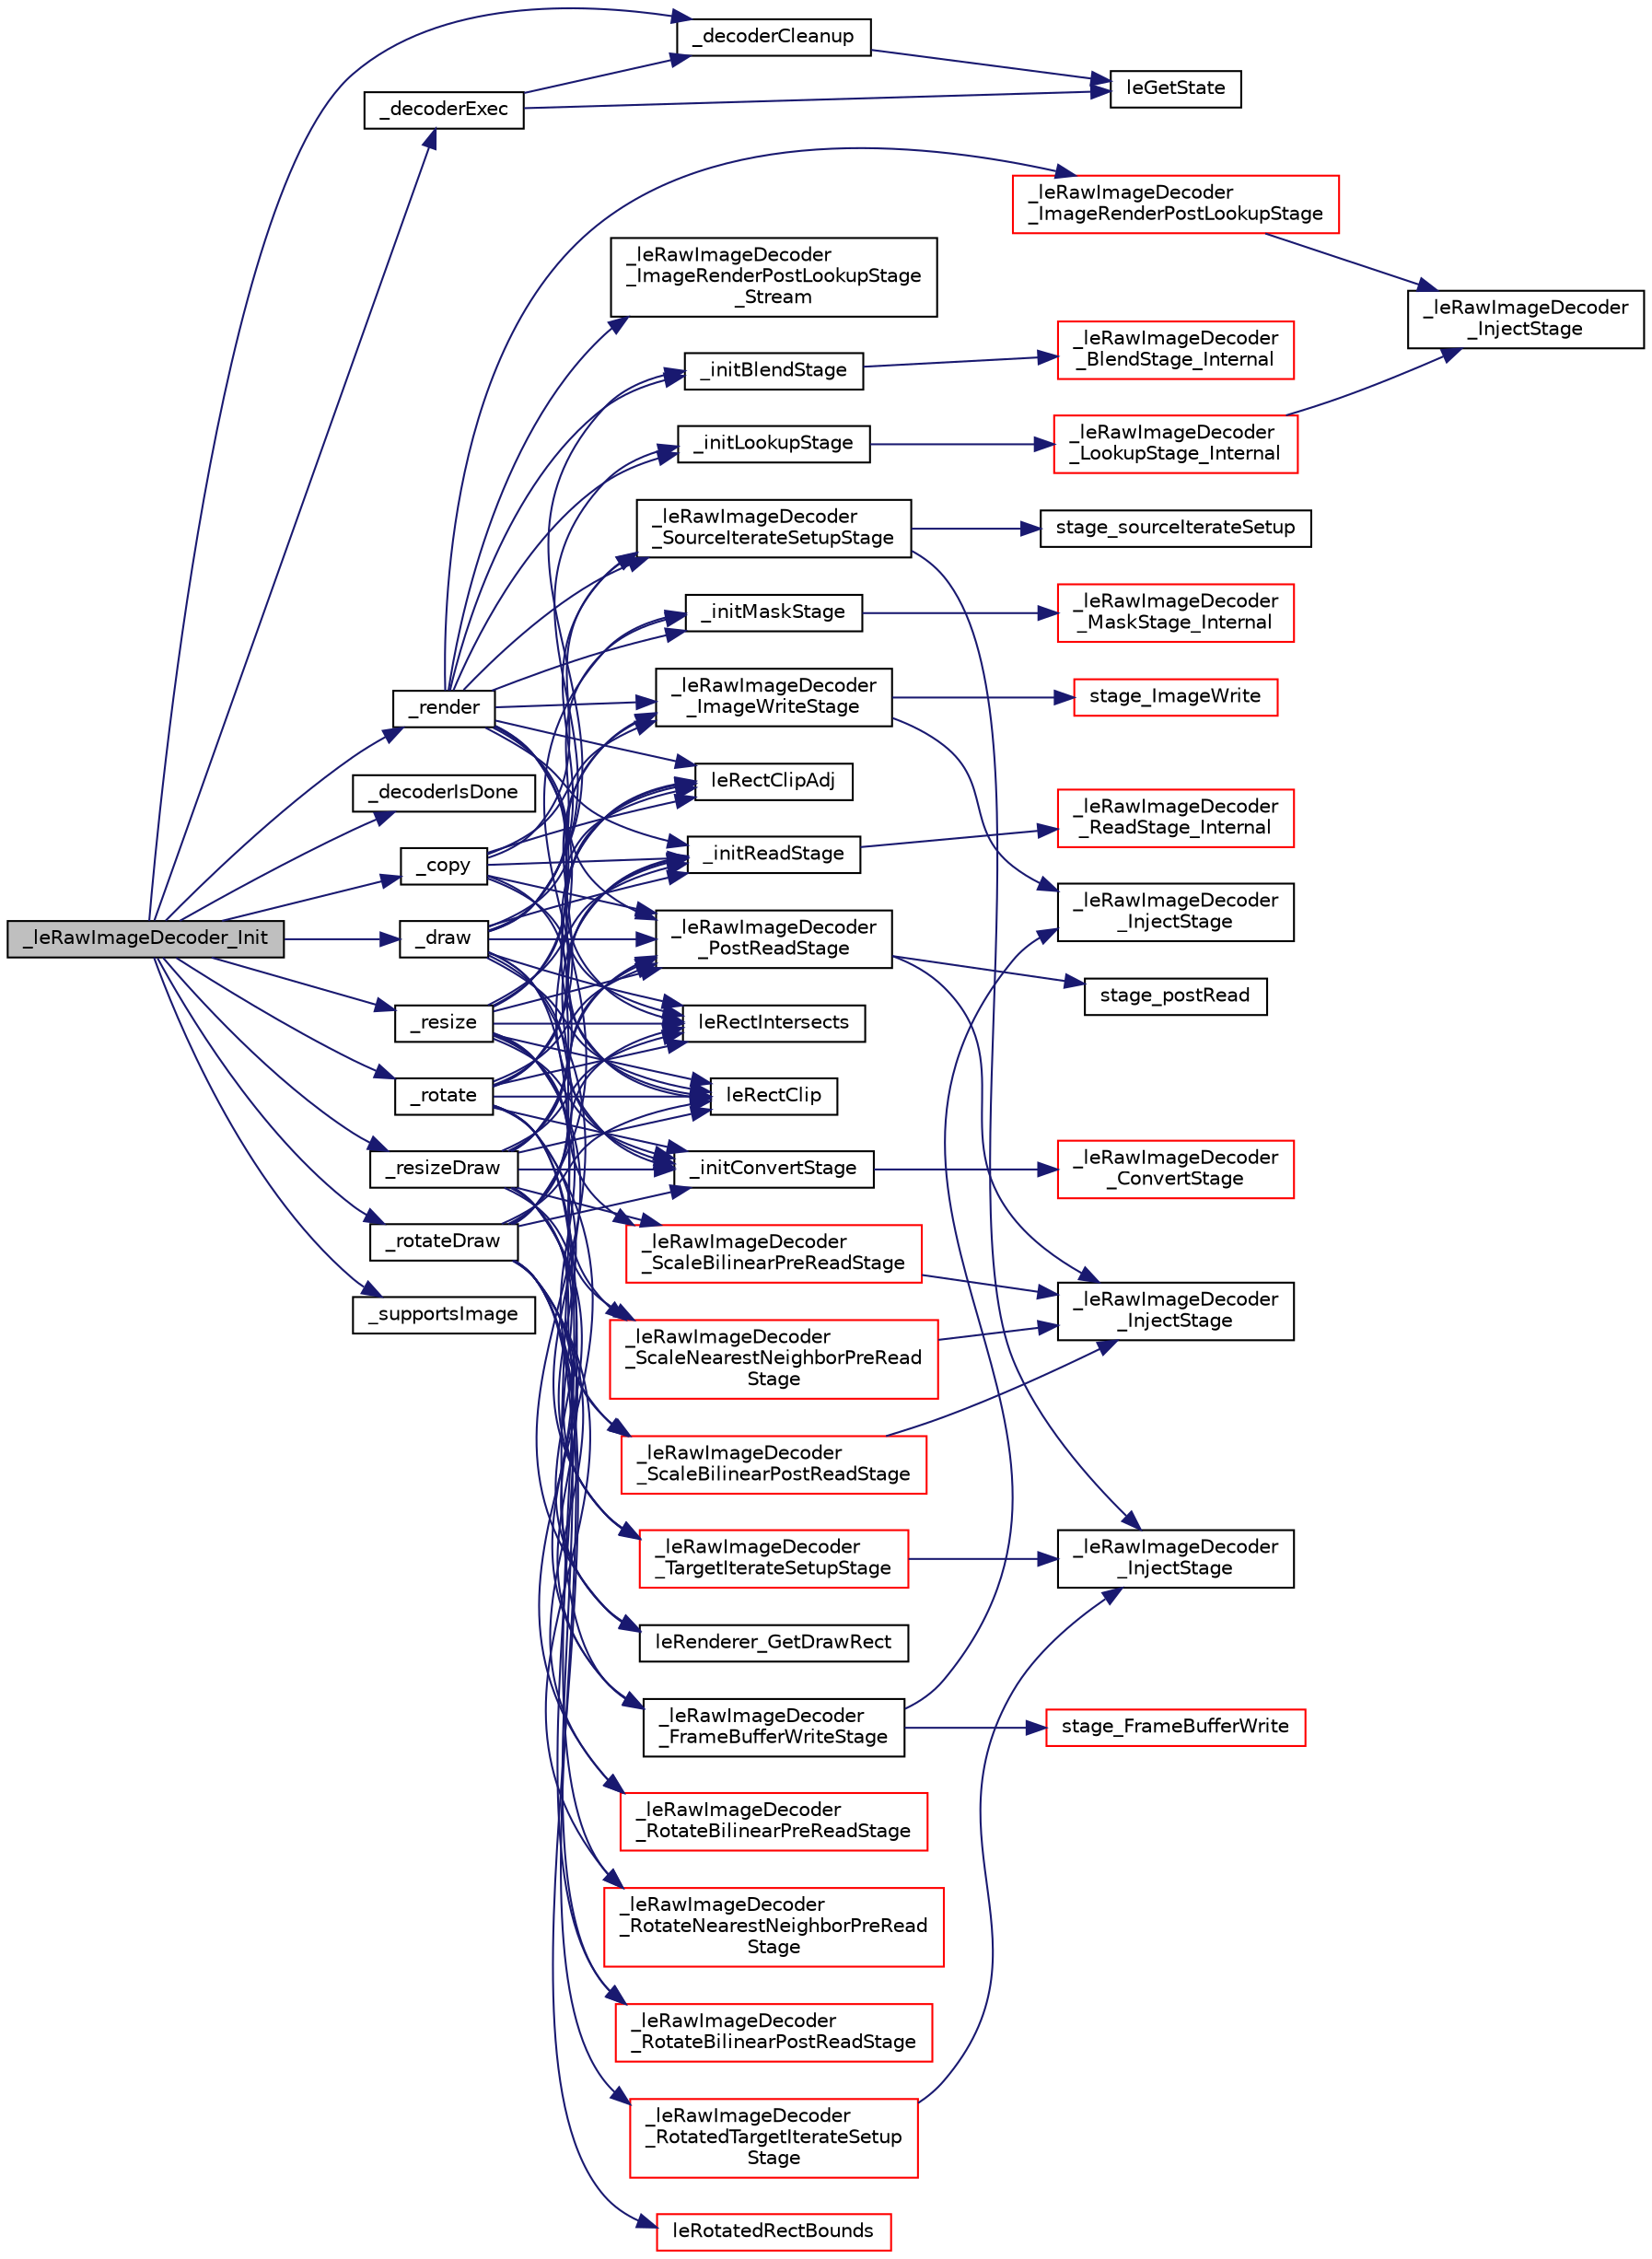 digraph "_leRawImageDecoder_Init"
{
 // LATEX_PDF_SIZE
  edge [fontname="Helvetica",fontsize="10",labelfontname="Helvetica",labelfontsize="10"];
  node [fontname="Helvetica",fontsize="10",shape=record];
  rankdir="LR";
  Node1 [label="_leRawImageDecoder_Init",height=0.2,width=0.4,color="black", fillcolor="grey75", style="filled", fontcolor="black",tooltip=" "];
  Node1 -> Node2 [color="midnightblue",fontsize="10",style="solid",fontname="Helvetica"];
  Node2 [label="_copy",height=0.2,width=0.4,color="black", fillcolor="white", style="filled",URL="$legato__imagedecoder__raw_8c.html#a3efc8acc56e4b69cecaf21356e001828",tooltip=" "];
  Node2 -> Node3 [color="midnightblue",fontsize="10",style="solid",fontname="Helvetica"];
  Node3 [label="_initReadStage",height=0.2,width=0.4,color="black", fillcolor="white", style="filled",URL="$legato__imagedecoder__raw_8c.html#a9824b1b7a536b18f5267b987211dd284",tooltip=" "];
  Node3 -> Node4 [color="midnightblue",fontsize="10",style="solid",fontname="Helvetica"];
  Node4 [label="_leRawImageDecoder\l_ReadStage_Internal",height=0.2,width=0.4,color="red", fillcolor="white", style="filled",URL="$legato__imagedecoder__raw_8c.html#afc2a3e7180571030555a50171db7ee49",tooltip=" "];
  Node2 -> Node19 [color="midnightblue",fontsize="10",style="solid",fontname="Helvetica"];
  Node19 [label="_leRawImageDecoder\l_ImageWriteStage",height=0.2,width=0.4,color="black", fillcolor="white", style="filled",URL="$legato__imagedecoder__raw_8c.html#a41a71fac438335bcbb442f21ee59bbc8",tooltip=" "];
  Node19 -> Node20 [color="midnightblue",fontsize="10",style="solid",fontname="Helvetica"];
  Node20 [label="_leRawImageDecoder\l_InjectStage",height=0.2,width=0.4,color="black", fillcolor="white", style="filled",URL="$legato__imagedecoder__raw__write_8c.html#afe19a22091ec64bedbf79fe6f9fdedb2",tooltip=" "];
  Node19 -> Node21 [color="midnightblue",fontsize="10",style="solid",fontname="Helvetica"];
  Node21 [label="stage_ImageWrite",height=0.2,width=0.4,color="red", fillcolor="white", style="filled",URL="$legato__imagedecoder__raw__write_8c.html#a687275bf8c1fa595a72e962fbf959eda",tooltip=" "];
  Node2 -> Node24 [color="midnightblue",fontsize="10",style="solid",fontname="Helvetica"];
  Node24 [label="_leRawImageDecoder\l_PostReadStage",height=0.2,width=0.4,color="black", fillcolor="white", style="filled",URL="$legato__imagedecoder__raw_8c.html#affa2da6eeda26e4ad49815f2e26ffda7",tooltip=" "];
  Node24 -> Node25 [color="midnightblue",fontsize="10",style="solid",fontname="Helvetica"];
  Node25 [label="_leRawImageDecoder\l_InjectStage",height=0.2,width=0.4,color="black", fillcolor="white", style="filled",URL="$legato__imagedecoder__raw__scale_8c.html#afe19a22091ec64bedbf79fe6f9fdedb2",tooltip=" "];
  Node24 -> Node26 [color="midnightblue",fontsize="10",style="solid",fontname="Helvetica"];
  Node26 [label="stage_postRead",height=0.2,width=0.4,color="black", fillcolor="white", style="filled",URL="$legato__imagedecoder__raw__scale_8c.html#af46f61192270e1e5d5b33cc41238ce56",tooltip=" "];
  Node2 -> Node27 [color="midnightblue",fontsize="10",style="solid",fontname="Helvetica"];
  Node27 [label="_leRawImageDecoder\l_SourceIterateSetupStage",height=0.2,width=0.4,color="black", fillcolor="white", style="filled",URL="$legato__imagedecoder__raw_8c.html#ae48771936903a1fe442232e37c446297",tooltip=" "];
  Node27 -> Node28 [color="midnightblue",fontsize="10",style="solid",fontname="Helvetica"];
  Node28 [label="_leRawImageDecoder\l_InjectStage",height=0.2,width=0.4,color="black", fillcolor="white", style="filled",URL="$legato__imagedecoder__raw__setup_8c.html#afe19a22091ec64bedbf79fe6f9fdedb2",tooltip=" "];
  Node27 -> Node29 [color="midnightblue",fontsize="10",style="solid",fontname="Helvetica"];
  Node29 [label="stage_sourceIterateSetup",height=0.2,width=0.4,color="black", fillcolor="white", style="filled",URL="$legato__imagedecoder__raw__setup_8c.html#a7c3a07d43e7f78f5700590638c4189a1",tooltip=" "];
  Node2 -> Node30 [color="midnightblue",fontsize="10",style="solid",fontname="Helvetica"];
  Node30 [label="leRectClip",height=0.2,width=0.4,color="black", fillcolor="white", style="filled",URL="$legato__rect_8c.html#ac19d2a378a0bed1eb149afa2c07256be",tooltip=" "];
  Node2 -> Node31 [color="midnightblue",fontsize="10",style="solid",fontname="Helvetica"];
  Node31 [label="leRectClipAdj",height=0.2,width=0.4,color="black", fillcolor="white", style="filled",URL="$legato__rect_8c.html#a2d558c00bd20e442c53a04cc9db2edf0",tooltip=" "];
  Node2 -> Node32 [color="midnightblue",fontsize="10",style="solid",fontname="Helvetica"];
  Node32 [label="leRectIntersects",height=0.2,width=0.4,color="black", fillcolor="white", style="filled",URL="$legato__rect_8c.html#a3ae2e8d6ed6a3a5af11b9273fb02195d",tooltip=" "];
  Node1 -> Node33 [color="midnightblue",fontsize="10",style="solid",fontname="Helvetica"];
  Node33 [label="_decoderCleanup",height=0.2,width=0.4,color="black", fillcolor="white", style="filled",URL="$legato__imagedecoder__raw_8c.html#a21a57a45be44ce5f9e37146c7dc45110",tooltip=" "];
  Node33 -> Node34 [color="midnightblue",fontsize="10",style="solid",fontname="Helvetica"];
  Node34 [label="leGetState",height=0.2,width=0.4,color="black", fillcolor="white", style="filled",URL="$legato__state_8c.html#a9db6b16767c48cea14f348e30a6390bc",tooltip=" "];
  Node1 -> Node35 [color="midnightblue",fontsize="10",style="solid",fontname="Helvetica"];
  Node35 [label="_decoderExec",height=0.2,width=0.4,color="black", fillcolor="white", style="filled",URL="$legato__imagedecoder__raw_8c.html#a6a37ee85be274808494b514cf9924372",tooltip=" "];
  Node35 -> Node33 [color="midnightblue",fontsize="10",style="solid",fontname="Helvetica"];
  Node35 -> Node34 [color="midnightblue",fontsize="10",style="solid",fontname="Helvetica"];
  Node1 -> Node36 [color="midnightblue",fontsize="10",style="solid",fontname="Helvetica"];
  Node36 [label="_decoderIsDone",height=0.2,width=0.4,color="black", fillcolor="white", style="filled",URL="$legato__imagedecoder__raw_8c.html#a4104c367a2234bb247012b10db1e0f7c",tooltip=" "];
  Node1 -> Node37 [color="midnightblue",fontsize="10",style="solid",fontname="Helvetica"];
  Node37 [label="_draw",height=0.2,width=0.4,color="black", fillcolor="white", style="filled",URL="$legato__imagedecoder__raw_8c.html#a38d60323e8942c33babe19e1b3b3a8e7",tooltip=" "];
  Node37 -> Node38 [color="midnightblue",fontsize="10",style="solid",fontname="Helvetica"];
  Node38 [label="_initBlendStage",height=0.2,width=0.4,color="black", fillcolor="white", style="filled",URL="$legato__imagedecoder__raw_8c.html#ae84e547d671bf4466be0f35934fa0ef1",tooltip=" "];
  Node38 -> Node39 [color="midnightblue",fontsize="10",style="solid",fontname="Helvetica"];
  Node39 [label="_leRawImageDecoder\l_BlendStage_Internal",height=0.2,width=0.4,color="red", fillcolor="white", style="filled",URL="$legato__imagedecoder__raw_8c.html#a3cc95cd6305fc9ffd898af05ddfc5b69",tooltip=" "];
  Node37 -> Node51 [color="midnightblue",fontsize="10",style="solid",fontname="Helvetica"];
  Node51 [label="_initConvertStage",height=0.2,width=0.4,color="black", fillcolor="white", style="filled",URL="$legato__imagedecoder__raw_8c.html#a3da3f2023c752b9098cb19aedfd68867",tooltip=" "];
  Node51 -> Node52 [color="midnightblue",fontsize="10",style="solid",fontname="Helvetica"];
  Node52 [label="_leRawImageDecoder\l_ConvertStage",height=0.2,width=0.4,color="red", fillcolor="white", style="filled",URL="$legato__imagedecoder__raw_8c.html#a9bfc7c82e7d09a53dddeb08920da87e3",tooltip=" "];
  Node37 -> Node56 [color="midnightblue",fontsize="10",style="solid",fontname="Helvetica"];
  Node56 [label="_initLookupStage",height=0.2,width=0.4,color="black", fillcolor="white", style="filled",URL="$legato__imagedecoder__raw_8c.html#a05f5f398ebeace8fa7ecfeafd47e759d",tooltip=" "];
  Node56 -> Node57 [color="midnightblue",fontsize="10",style="solid",fontname="Helvetica"];
  Node57 [label="_leRawImageDecoder\l_LookupStage_Internal",height=0.2,width=0.4,color="red", fillcolor="white", style="filled",URL="$legato__imagedecoder__raw_8c.html#a2b4ca555e58f1725177104f76763334d",tooltip=" "];
  Node57 -> Node58 [color="midnightblue",fontsize="10",style="solid",fontname="Helvetica"];
  Node58 [label="_leRawImageDecoder\l_InjectStage",height=0.2,width=0.4,color="black", fillcolor="white", style="filled",URL="$legato__imagedecoder__raw__palette__internal_8c.html#afe19a22091ec64bedbf79fe6f9fdedb2",tooltip=" "];
  Node37 -> Node60 [color="midnightblue",fontsize="10",style="solid",fontname="Helvetica"];
  Node60 [label="_initMaskStage",height=0.2,width=0.4,color="black", fillcolor="white", style="filled",URL="$legato__imagedecoder__raw_8c.html#af9d30663fde1d33ec519e356682cf7b2",tooltip=" "];
  Node60 -> Node61 [color="midnightblue",fontsize="10",style="solid",fontname="Helvetica"];
  Node61 [label="_leRawImageDecoder\l_MaskStage_Internal",height=0.2,width=0.4,color="red", fillcolor="white", style="filled",URL="$legato__imagedecoder__raw_8c.html#ab715560134c817909204507e30dd49d9",tooltip=" "];
  Node37 -> Node3 [color="midnightblue",fontsize="10",style="solid",fontname="Helvetica"];
  Node37 -> Node64 [color="midnightblue",fontsize="10",style="solid",fontname="Helvetica"];
  Node64 [label="_leRawImageDecoder\l_FrameBufferWriteStage",height=0.2,width=0.4,color="black", fillcolor="white", style="filled",URL="$legato__imagedecoder__raw_8c.html#aa304548661433ffbc1fa8654237a37f1",tooltip=" "];
  Node64 -> Node20 [color="midnightblue",fontsize="10",style="solid",fontname="Helvetica"];
  Node64 -> Node65 [color="midnightblue",fontsize="10",style="solid",fontname="Helvetica"];
  Node65 [label="stage_FrameBufferWrite",height=0.2,width=0.4,color="red", fillcolor="white", style="filled",URL="$legato__imagedecoder__raw__write_8c.html#a575d10c32b9210efee4a03729d8991a8",tooltip=" "];
  Node37 -> Node24 [color="midnightblue",fontsize="10",style="solid",fontname="Helvetica"];
  Node37 -> Node27 [color="midnightblue",fontsize="10",style="solid",fontname="Helvetica"];
  Node37 -> Node30 [color="midnightblue",fontsize="10",style="solid",fontname="Helvetica"];
  Node37 -> Node31 [color="midnightblue",fontsize="10",style="solid",fontname="Helvetica"];
  Node37 -> Node32 [color="midnightblue",fontsize="10",style="solid",fontname="Helvetica"];
  Node37 -> Node67 [color="midnightblue",fontsize="10",style="solid",fontname="Helvetica"];
  Node67 [label="leRenderer_GetDrawRect",height=0.2,width=0.4,color="black", fillcolor="white", style="filled",URL="$legato__renderer_8c.html#ab91ad7ca9e07300ad2a09a4c6d36f23b",tooltip=" "];
  Node1 -> Node68 [color="midnightblue",fontsize="10",style="solid",fontname="Helvetica"];
  Node68 [label="_render",height=0.2,width=0.4,color="black", fillcolor="white", style="filled",URL="$legato__imagedecoder__raw_8c.html#abfeeb490086c29b49fc5cf918fa21c2e",tooltip=" "];
  Node68 -> Node38 [color="midnightblue",fontsize="10",style="solid",fontname="Helvetica"];
  Node68 -> Node51 [color="midnightblue",fontsize="10",style="solid",fontname="Helvetica"];
  Node68 -> Node56 [color="midnightblue",fontsize="10",style="solid",fontname="Helvetica"];
  Node68 -> Node60 [color="midnightblue",fontsize="10",style="solid",fontname="Helvetica"];
  Node68 -> Node3 [color="midnightblue",fontsize="10",style="solid",fontname="Helvetica"];
  Node68 -> Node69 [color="midnightblue",fontsize="10",style="solid",fontname="Helvetica"];
  Node69 [label="_leRawImageDecoder\l_ImageRenderPostLookupStage",height=0.2,width=0.4,color="red", fillcolor="white", style="filled",URL="$legato__imagedecoder__raw_8c.html#ae16ead3f29790368f9a11d30ea0372ed",tooltip=" "];
  Node69 -> Node58 [color="midnightblue",fontsize="10",style="solid",fontname="Helvetica"];
  Node68 -> Node71 [color="midnightblue",fontsize="10",style="solid",fontname="Helvetica"];
  Node71 [label="_leRawImageDecoder\l_ImageRenderPostLookupStage\l_Stream",height=0.2,width=0.4,color="black", fillcolor="white", style="filled",URL="$legato__imagedecoder__raw_8c.html#aebde8297d7e37eaa2db108ad5b845cf6",tooltip=" "];
  Node68 -> Node19 [color="midnightblue",fontsize="10",style="solid",fontname="Helvetica"];
  Node68 -> Node24 [color="midnightblue",fontsize="10",style="solid",fontname="Helvetica"];
  Node68 -> Node27 [color="midnightblue",fontsize="10",style="solid",fontname="Helvetica"];
  Node68 -> Node30 [color="midnightblue",fontsize="10",style="solid",fontname="Helvetica"];
  Node68 -> Node31 [color="midnightblue",fontsize="10",style="solid",fontname="Helvetica"];
  Node68 -> Node32 [color="midnightblue",fontsize="10",style="solid",fontname="Helvetica"];
  Node1 -> Node72 [color="midnightblue",fontsize="10",style="solid",fontname="Helvetica"];
  Node72 [label="_resize",height=0.2,width=0.4,color="black", fillcolor="white", style="filled",URL="$legato__imagedecoder__raw_8c.html#a5c07712cae284305dd4f4569c980dfd9",tooltip=" "];
  Node72 -> Node51 [color="midnightblue",fontsize="10",style="solid",fontname="Helvetica"];
  Node72 -> Node3 [color="midnightblue",fontsize="10",style="solid",fontname="Helvetica"];
  Node72 -> Node19 [color="midnightblue",fontsize="10",style="solid",fontname="Helvetica"];
  Node72 -> Node24 [color="midnightblue",fontsize="10",style="solid",fontname="Helvetica"];
  Node72 -> Node73 [color="midnightblue",fontsize="10",style="solid",fontname="Helvetica"];
  Node73 [label="_leRawImageDecoder\l_ScaleBilinearPostReadStage",height=0.2,width=0.4,color="red", fillcolor="white", style="filled",URL="$legato__imagedecoder__raw_8c.html#aedad5cc271a25c80f8994680928b31f6",tooltip=" "];
  Node73 -> Node25 [color="midnightblue",fontsize="10",style="solid",fontname="Helvetica"];
  Node72 -> Node77 [color="midnightblue",fontsize="10",style="solid",fontname="Helvetica"];
  Node77 [label="_leRawImageDecoder\l_ScaleBilinearPreReadStage",height=0.2,width=0.4,color="red", fillcolor="white", style="filled",URL="$legato__imagedecoder__raw_8c.html#a31d5859f5fac67d899f5a79b751da9b1",tooltip=" "];
  Node77 -> Node25 [color="midnightblue",fontsize="10",style="solid",fontname="Helvetica"];
  Node72 -> Node80 [color="midnightblue",fontsize="10",style="solid",fontname="Helvetica"];
  Node80 [label="_leRawImageDecoder\l_ScaleNearestNeighborPreRead\lStage",height=0.2,width=0.4,color="red", fillcolor="white", style="filled",URL="$legato__imagedecoder__raw_8c.html#abcfb6c5dd852d5839a3a93efa7ac84b7",tooltip=" "];
  Node80 -> Node25 [color="midnightblue",fontsize="10",style="solid",fontname="Helvetica"];
  Node72 -> Node82 [color="midnightblue",fontsize="10",style="solid",fontname="Helvetica"];
  Node82 [label="_leRawImageDecoder\l_TargetIterateSetupStage",height=0.2,width=0.4,color="red", fillcolor="white", style="filled",URL="$legato__imagedecoder__raw_8c.html#aeaf5ba9ecef4d37b1d0fd3e826c195a2",tooltip=" "];
  Node82 -> Node28 [color="midnightblue",fontsize="10",style="solid",fontname="Helvetica"];
  Node72 -> Node30 [color="midnightblue",fontsize="10",style="solid",fontname="Helvetica"];
  Node72 -> Node31 [color="midnightblue",fontsize="10",style="solid",fontname="Helvetica"];
  Node72 -> Node32 [color="midnightblue",fontsize="10",style="solid",fontname="Helvetica"];
  Node1 -> Node84 [color="midnightblue",fontsize="10",style="solid",fontname="Helvetica"];
  Node84 [label="_resizeDraw",height=0.2,width=0.4,color="black", fillcolor="white", style="filled",URL="$legato__imagedecoder__raw_8c.html#a2a3bfb63f59758cd47eed17b8697a762",tooltip=" "];
  Node84 -> Node51 [color="midnightblue",fontsize="10",style="solid",fontname="Helvetica"];
  Node84 -> Node3 [color="midnightblue",fontsize="10",style="solid",fontname="Helvetica"];
  Node84 -> Node64 [color="midnightblue",fontsize="10",style="solid",fontname="Helvetica"];
  Node84 -> Node24 [color="midnightblue",fontsize="10",style="solid",fontname="Helvetica"];
  Node84 -> Node73 [color="midnightblue",fontsize="10",style="solid",fontname="Helvetica"];
  Node84 -> Node77 [color="midnightblue",fontsize="10",style="solid",fontname="Helvetica"];
  Node84 -> Node80 [color="midnightblue",fontsize="10",style="solid",fontname="Helvetica"];
  Node84 -> Node82 [color="midnightblue",fontsize="10",style="solid",fontname="Helvetica"];
  Node84 -> Node30 [color="midnightblue",fontsize="10",style="solid",fontname="Helvetica"];
  Node84 -> Node31 [color="midnightblue",fontsize="10",style="solid",fontname="Helvetica"];
  Node84 -> Node32 [color="midnightblue",fontsize="10",style="solid",fontname="Helvetica"];
  Node84 -> Node67 [color="midnightblue",fontsize="10",style="solid",fontname="Helvetica"];
  Node1 -> Node85 [color="midnightblue",fontsize="10",style="solid",fontname="Helvetica"];
  Node85 [label="_rotate",height=0.2,width=0.4,color="black", fillcolor="white", style="filled",URL="$legato__imagedecoder__raw_8c.html#a36b46c194b5397541d9f90cb89247f77",tooltip=" "];
  Node85 -> Node51 [color="midnightblue",fontsize="10",style="solid",fontname="Helvetica"];
  Node85 -> Node3 [color="midnightblue",fontsize="10",style="solid",fontname="Helvetica"];
  Node85 -> Node19 [color="midnightblue",fontsize="10",style="solid",fontname="Helvetica"];
  Node85 -> Node24 [color="midnightblue",fontsize="10",style="solid",fontname="Helvetica"];
  Node85 -> Node86 [color="midnightblue",fontsize="10",style="solid",fontname="Helvetica"];
  Node86 [label="_leRawImageDecoder\l_RotateBilinearPostReadStage",height=0.2,width=0.4,color="red", fillcolor="white", style="filled",URL="$legato__imagedecoder__raw_8c.html#ad1788d330e55d45dd69d94cb8ce48131",tooltip=" "];
  Node85 -> Node89 [color="midnightblue",fontsize="10",style="solid",fontname="Helvetica"];
  Node89 [label="_leRawImageDecoder\l_RotateBilinearPreReadStage",height=0.2,width=0.4,color="red", fillcolor="white", style="filled",URL="$legato__imagedecoder__raw_8c.html#aa539e0269f074747d19db7b0d452d520",tooltip=" "];
  Node85 -> Node95 [color="midnightblue",fontsize="10",style="solid",fontname="Helvetica"];
  Node95 [label="_leRawImageDecoder\l_RotateNearestNeighborPreRead\lStage",height=0.2,width=0.4,color="red", fillcolor="white", style="filled",URL="$legato__imagedecoder__raw_8c.html#ae178b8c3282052222a4042c7cff8569a",tooltip=" "];
  Node85 -> Node82 [color="midnightblue",fontsize="10",style="solid",fontname="Helvetica"];
  Node85 -> Node30 [color="midnightblue",fontsize="10",style="solid",fontname="Helvetica"];
  Node85 -> Node31 [color="midnightblue",fontsize="10",style="solid",fontname="Helvetica"];
  Node85 -> Node32 [color="midnightblue",fontsize="10",style="solid",fontname="Helvetica"];
  Node1 -> Node97 [color="midnightblue",fontsize="10",style="solid",fontname="Helvetica"];
  Node97 [label="_rotateDraw",height=0.2,width=0.4,color="black", fillcolor="white", style="filled",URL="$legato__imagedecoder__raw_8c.html#a4c5d939c97978870937bd9988ad8355c",tooltip=" "];
  Node97 -> Node51 [color="midnightblue",fontsize="10",style="solid",fontname="Helvetica"];
  Node97 -> Node60 [color="midnightblue",fontsize="10",style="solid",fontname="Helvetica"];
  Node97 -> Node3 [color="midnightblue",fontsize="10",style="solid",fontname="Helvetica"];
  Node97 -> Node64 [color="midnightblue",fontsize="10",style="solid",fontname="Helvetica"];
  Node97 -> Node24 [color="midnightblue",fontsize="10",style="solid",fontname="Helvetica"];
  Node97 -> Node86 [color="midnightblue",fontsize="10",style="solid",fontname="Helvetica"];
  Node97 -> Node89 [color="midnightblue",fontsize="10",style="solid",fontname="Helvetica"];
  Node97 -> Node98 [color="midnightblue",fontsize="10",style="solid",fontname="Helvetica"];
  Node98 [label="_leRawImageDecoder\l_RotatedTargetIterateSetup\lStage",height=0.2,width=0.4,color="red", fillcolor="white", style="filled",URL="$legato__imagedecoder__raw_8c.html#aa807f0dd3930c7d7c6fa8f4abf073f5a",tooltip=" "];
  Node98 -> Node28 [color="midnightblue",fontsize="10",style="solid",fontname="Helvetica"];
  Node97 -> Node95 [color="midnightblue",fontsize="10",style="solid",fontname="Helvetica"];
  Node97 -> Node30 [color="midnightblue",fontsize="10",style="solid",fontname="Helvetica"];
  Node97 -> Node32 [color="midnightblue",fontsize="10",style="solid",fontname="Helvetica"];
  Node97 -> Node67 [color="midnightblue",fontsize="10",style="solid",fontname="Helvetica"];
  Node97 -> Node100 [color="midnightblue",fontsize="10",style="solid",fontname="Helvetica"];
  Node100 [label="leRotatedRectBounds",height=0.2,width=0.4,color="red", fillcolor="white", style="filled",URL="$legato__math_8c.html#a159be5a07a7c920b406c888639b25891",tooltip=" "];
  Node1 -> Node101 [color="midnightblue",fontsize="10",style="solid",fontname="Helvetica"];
  Node101 [label="_supportsImage",height=0.2,width=0.4,color="black", fillcolor="white", style="filled",URL="$legato__imagedecoder__raw_8c.html#a365969106d5b8e30c53ed57966487922",tooltip=" "];
}
